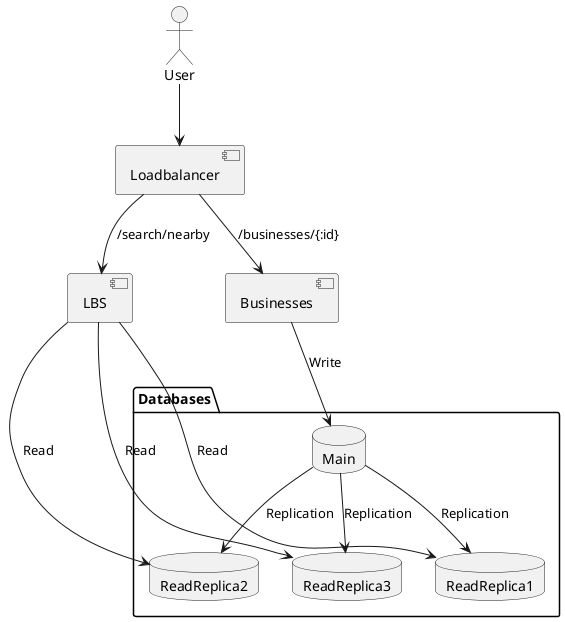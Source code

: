 @startuml
actor User
component Loadbalancer
component LBS
component Businesses
package Databases{
database Main
database ReadReplica1
database ReadReplica2
database ReadReplica3
}
User -down-> Loadbalancer
Loadbalancer -down-> Businesses : /businesses/{:id}
Loadbalancer -down-> LBS : /search/nearby
LBS -down--> ReadReplica1 : Read
LBS -down--> ReadReplica2 : Read
LBS -down--> ReadReplica3 : Read
Businesses -down-> Main : Write
Main -down-> ReadReplica1 : Replication
Main -down-> ReadReplica2 : Replication
Main -down-> ReadReplica3 : Replication
@enduml